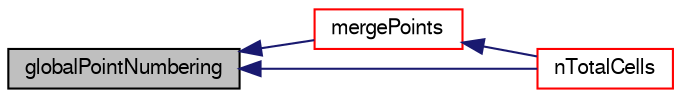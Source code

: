 digraph "globalPointNumbering"
{
  bgcolor="transparent";
  edge [fontname="FreeSans",fontsize="10",labelfontname="FreeSans",labelfontsize="10"];
  node [fontname="FreeSans",fontsize="10",shape=record];
  rankdir="LR";
  Node2364 [label="globalPointNumbering",height=0.2,width=0.4,color="black", fillcolor="grey75", style="filled", fontcolor="black"];
  Node2364 -> Node2365 [dir="back",color="midnightblue",fontsize="10",style="solid",fontname="FreeSans"];
  Node2365 [label="mergePoints",height=0.2,width=0.4,color="red",URL="$a27334.html#aa4df94c65c44d0e38bcd229cd913f042",tooltip="Helper for merging (collocated!) mesh point data. "];
  Node2365 -> Node2379 [dir="back",color="midnightblue",fontsize="10",style="solid",fontname="FreeSans"];
  Node2379 [label="nTotalCells",height=0.2,width=0.4,color="red",URL="$a27334.html#af5f312e4d0bc5cbcc088e7c247d3a97a",tooltip="Return total number of cells in decomposed mesh. "];
  Node2364 -> Node2379 [dir="back",color="midnightblue",fontsize="10",style="solid",fontname="FreeSans"];
}

